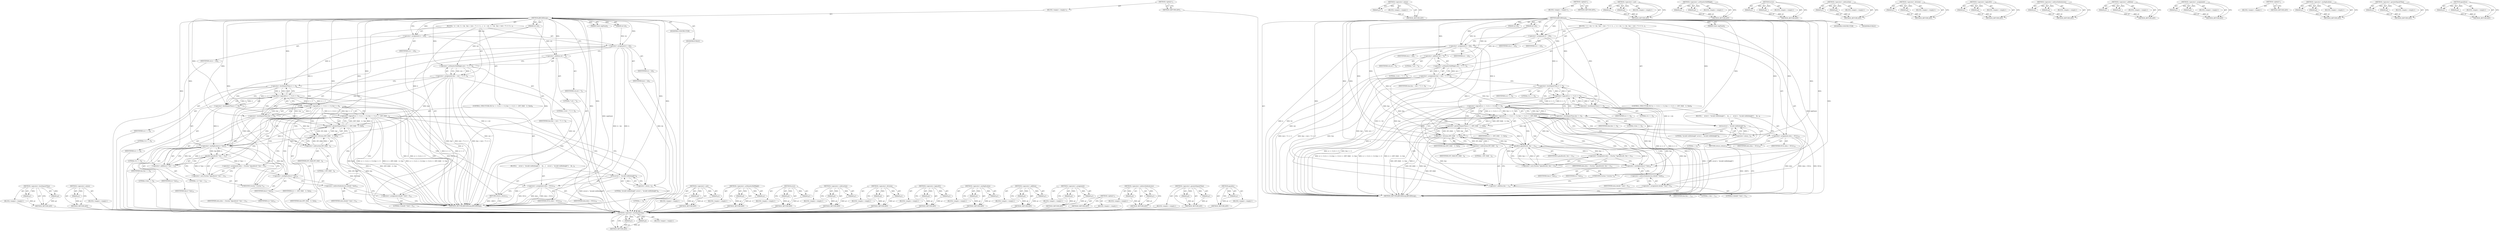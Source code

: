digraph "gmallocn" {
vulnerable_117 [label=<(METHOD,&lt;operator&gt;.lessEqualsThan)>];
vulnerable_118 [label=<(PARAM,p1)>];
vulnerable_119 [label=<(PARAM,p2)>];
vulnerable_120 [label=<(BLOCK,&lt;empty&gt;,&lt;empty&gt;)>];
vulnerable_121 [label=<(METHOD_RETURN,ANY)>];
vulnerable_142 [label=<(METHOD,&lt;operator&gt;.minus)>];
vulnerable_143 [label=<(PARAM,p1)>];
vulnerable_144 [label=<(BLOCK,&lt;empty&gt;,&lt;empty&gt;)>];
vulnerable_145 [label=<(METHOD_RETURN,ANY)>];
vulnerable_6 [label=<(METHOD,&lt;global&gt;)<SUB>1</SUB>>];
vulnerable_7 [label=<(BLOCK,&lt;empty&gt;,&lt;empty&gt;)<SUB>1</SUB>>];
vulnerable_8 [label=<(METHOD,JBIG2Bitmap)<SUB>1</SUB>>];
vulnerable_9 [label=<(PARAM,Guint segNumA)<SUB>1</SUB>>];
vulnerable_10 [label=<(PARAM,int wA)<SUB>1</SUB>>];
vulnerable_11 [label=<(PARAM,int hA)<SUB>1</SUB>>];
vulnerable_12 [label=<(BLOCK,{
  w = wA;
  h = hA;
  line = (wA + 7) &gt;&gt; 3;

...,{
  w = wA;
  h = hA;
  line = (wA + 7) &gt;&gt; 3;

...)<SUB>3</SUB>>];
vulnerable_13 [label=<(&lt;operator&gt;.assignment,w = wA)<SUB>4</SUB>>];
vulnerable_14 [label=<(IDENTIFIER,w,w = wA)<SUB>4</SUB>>];
vulnerable_15 [label=<(IDENTIFIER,wA,w = wA)<SUB>4</SUB>>];
vulnerable_16 [label=<(&lt;operator&gt;.assignment,h = hA)<SUB>5</SUB>>];
vulnerable_17 [label=<(IDENTIFIER,h,h = hA)<SUB>5</SUB>>];
vulnerable_18 [label=<(IDENTIFIER,hA,h = hA)<SUB>5</SUB>>];
vulnerable_19 [label=<(&lt;operator&gt;.assignment,line = (wA + 7) &gt;&gt; 3)<SUB>6</SUB>>];
vulnerable_20 [label=<(IDENTIFIER,line,line = (wA + 7) &gt;&gt; 3)<SUB>6</SUB>>];
vulnerable_21 [label=<(&lt;operator&gt;.arithmeticShiftRight,(wA + 7) &gt;&gt; 3)<SUB>6</SUB>>];
vulnerable_22 [label=<(&lt;operator&gt;.addition,wA + 7)<SUB>6</SUB>>];
vulnerable_23 [label=<(IDENTIFIER,wA,wA + 7)<SUB>6</SUB>>];
vulnerable_24 [label=<(LITERAL,7,wA + 7)<SUB>6</SUB>>];
vulnerable_25 [label=<(LITERAL,3,(wA + 7) &gt;&gt; 3)<SUB>6</SUB>>];
vulnerable_26 [label=<(CONTROL_STRUCTURE,IF,if (w &lt;= 0 || h &lt;= 0 || line &lt;= 0 || h &gt;= (INT_MAX - 1) / line))<SUB>8</SUB>>];
vulnerable_27 [label=<(&lt;operator&gt;.logicalOr,w &lt;= 0 || h &lt;= 0 || line &lt;= 0 || h &gt;= (INT_MAX ...)<SUB>8</SUB>>];
vulnerable_28 [label=<(&lt;operator&gt;.logicalOr,w &lt;= 0 || h &lt;= 0 || line &lt;= 0)<SUB>8</SUB>>];
vulnerable_29 [label=<(&lt;operator&gt;.logicalOr,w &lt;= 0 || h &lt;= 0)<SUB>8</SUB>>];
vulnerable_30 [label=<(&lt;operator&gt;.lessEqualsThan,w &lt;= 0)<SUB>8</SUB>>];
vulnerable_31 [label=<(IDENTIFIER,w,w &lt;= 0)<SUB>8</SUB>>];
vulnerable_32 [label=<(LITERAL,0,w &lt;= 0)<SUB>8</SUB>>];
vulnerable_33 [label=<(&lt;operator&gt;.lessEqualsThan,h &lt;= 0)<SUB>8</SUB>>];
vulnerable_34 [label=<(IDENTIFIER,h,h &lt;= 0)<SUB>8</SUB>>];
vulnerable_35 [label=<(LITERAL,0,h &lt;= 0)<SUB>8</SUB>>];
vulnerable_36 [label=<(&lt;operator&gt;.lessEqualsThan,line &lt;= 0)<SUB>8</SUB>>];
vulnerable_37 [label=<(IDENTIFIER,line,line &lt;= 0)<SUB>8</SUB>>];
vulnerable_38 [label=<(LITERAL,0,line &lt;= 0)<SUB>8</SUB>>];
vulnerable_39 [label=<(&lt;operator&gt;.greaterEqualsThan,h &gt;= (INT_MAX - 1) / line)<SUB>8</SUB>>];
vulnerable_40 [label=<(IDENTIFIER,h,h &gt;= (INT_MAX - 1) / line)<SUB>8</SUB>>];
vulnerable_41 [label=<(&lt;operator&gt;.division,(INT_MAX - 1) / line)<SUB>8</SUB>>];
vulnerable_42 [label=<(&lt;operator&gt;.subtraction,INT_MAX - 1)<SUB>8</SUB>>];
vulnerable_43 [label=<(IDENTIFIER,INT_MAX,INT_MAX - 1)<SUB>8</SUB>>];
vulnerable_44 [label=<(LITERAL,1,INT_MAX - 1)<SUB>8</SUB>>];
vulnerable_45 [label=<(IDENTIFIER,line,(INT_MAX - 1) / line)<SUB>8</SUB>>];
vulnerable_46 [label=<(BLOCK,{
    error(-1, &quot;invalid width/height&quot;);
    da...,{
    error(-1, &quot;invalid width/height&quot;);
    da...)<SUB>8</SUB>>];
vulnerable_47 [label=<(error,error(-1, &quot;invalid width/height&quot;))<SUB>9</SUB>>];
vulnerable_48 [label=<(&lt;operator&gt;.minus,-1)<SUB>9</SUB>>];
vulnerable_49 [label=<(LITERAL,1,-1)<SUB>9</SUB>>];
vulnerable_50 [label=<(LITERAL,&quot;invalid width/height&quot;,error(-1, &quot;invalid width/height&quot;))<SUB>9</SUB>>];
vulnerable_51 [label=<(&lt;operator&gt;.assignment,data = NULL)<SUB>10</SUB>>];
vulnerable_52 [label=<(IDENTIFIER,data,data = NULL)<SUB>10</SUB>>];
vulnerable_53 [label=<(IDENTIFIER,NULL,data = NULL)<SUB>10</SUB>>];
vulnerable_54 [label=<(RETURN,return;,return;)<SUB>11</SUB>>];
vulnerable_55 [label=<(&lt;operator&gt;.assignment,data = (Guchar *)gmalloc(h * line + 1))<SUB>13</SUB>>];
vulnerable_56 [label=<(IDENTIFIER,data,data = (Guchar *)gmalloc(h * line + 1))<SUB>13</SUB>>];
vulnerable_57 [label=<(&lt;operator&gt;.cast,(Guchar *)gmalloc(h * line + 1))<SUB>13</SUB>>];
vulnerable_58 [label=<(UNKNOWN,Guchar *,Guchar *)<SUB>13</SUB>>];
vulnerable_59 [label=<(gmalloc,gmalloc(h * line + 1))<SUB>13</SUB>>];
vulnerable_60 [label=<(&lt;operator&gt;.addition,h * line + 1)<SUB>13</SUB>>];
vulnerable_61 [label=<(&lt;operator&gt;.multiplication,h * line)<SUB>13</SUB>>];
vulnerable_62 [label=<(IDENTIFIER,h,h * line)<SUB>13</SUB>>];
vulnerable_63 [label=<(IDENTIFIER,line,h * line)<SUB>13</SUB>>];
vulnerable_64 [label=<(LITERAL,1,h * line + 1)<SUB>13</SUB>>];
vulnerable_65 [label=<(&lt;operator&gt;.assignment,data[h * line] = 0)<SUB>14</SUB>>];
vulnerable_66 [label=<(&lt;operator&gt;.indirectIndexAccess,data[h * line])<SUB>14</SUB>>];
vulnerable_67 [label=<(IDENTIFIER,data,data[h * line] = 0)<SUB>14</SUB>>];
vulnerable_68 [label=<(&lt;operator&gt;.multiplication,h * line)<SUB>14</SUB>>];
vulnerable_69 [label=<(IDENTIFIER,h,h * line)<SUB>14</SUB>>];
vulnerable_70 [label=<(IDENTIFIER,line,h * line)<SUB>14</SUB>>];
vulnerable_71 [label=<(LITERAL,0,data[h * line] = 0)<SUB>14</SUB>>];
vulnerable_72 [label=<(MODIFIER,CONSTRUCTOR)>];
vulnerable_73 [label=<(MODIFIER,PUBLIC)>];
vulnerable_74 [label=<(METHOD_RETURN,JBIG2Bitmap.JBIG2Bitmap)<SUB>1</SUB>>];
vulnerable_76 [label=<(METHOD_RETURN,ANY)<SUB>1</SUB>>];
vulnerable_146 [label=<(METHOD,&lt;operator&gt;.cast)>];
vulnerable_147 [label=<(PARAM,p1)>];
vulnerable_148 [label=<(PARAM,p2)>];
vulnerable_149 [label=<(BLOCK,&lt;empty&gt;,&lt;empty&gt;)>];
vulnerable_150 [label=<(METHOD_RETURN,ANY)>];
vulnerable_102 [label=<(METHOD,&lt;operator&gt;.arithmeticShiftRight)>];
vulnerable_103 [label=<(PARAM,p1)>];
vulnerable_104 [label=<(PARAM,p2)>];
vulnerable_105 [label=<(BLOCK,&lt;empty&gt;,&lt;empty&gt;)>];
vulnerable_106 [label=<(METHOD_RETURN,ANY)>];
vulnerable_137 [label=<(METHOD,error)>];
vulnerable_138 [label=<(PARAM,p1)>];
vulnerable_139 [label=<(PARAM,p2)>];
vulnerable_140 [label=<(BLOCK,&lt;empty&gt;,&lt;empty&gt;)>];
vulnerable_141 [label=<(METHOD_RETURN,ANY)>];
vulnerable_132 [label=<(METHOD,&lt;operator&gt;.subtraction)>];
vulnerable_133 [label=<(PARAM,p1)>];
vulnerable_134 [label=<(PARAM,p2)>];
vulnerable_135 [label=<(BLOCK,&lt;empty&gt;,&lt;empty&gt;)>];
vulnerable_136 [label=<(METHOD_RETURN,ANY)>];
vulnerable_127 [label=<(METHOD,&lt;operator&gt;.division)>];
vulnerable_128 [label=<(PARAM,p1)>];
vulnerable_129 [label=<(PARAM,p2)>];
vulnerable_130 [label=<(BLOCK,&lt;empty&gt;,&lt;empty&gt;)>];
vulnerable_131 [label=<(METHOD_RETURN,ANY)>];
vulnerable_112 [label=<(METHOD,&lt;operator&gt;.logicalOr)>];
vulnerable_113 [label=<(PARAM,p1)>];
vulnerable_114 [label=<(PARAM,p2)>];
vulnerable_115 [label=<(BLOCK,&lt;empty&gt;,&lt;empty&gt;)>];
vulnerable_116 [label=<(METHOD_RETURN,ANY)>];
vulnerable_155 [label=<(METHOD,&lt;operator&gt;.multiplication)>];
vulnerable_156 [label=<(PARAM,p1)>];
vulnerable_157 [label=<(PARAM,p2)>];
vulnerable_158 [label=<(BLOCK,&lt;empty&gt;,&lt;empty&gt;)>];
vulnerable_159 [label=<(METHOD_RETURN,ANY)>];
vulnerable_107 [label=<(METHOD,&lt;operator&gt;.addition)>];
vulnerable_108 [label=<(PARAM,p1)>];
vulnerable_109 [label=<(PARAM,p2)>];
vulnerable_110 [label=<(BLOCK,&lt;empty&gt;,&lt;empty&gt;)>];
vulnerable_111 [label=<(METHOD_RETURN,ANY)>];
vulnerable_97 [label=<(METHOD,&lt;operator&gt;.assignment)>];
vulnerable_98 [label=<(PARAM,p1)>];
vulnerable_99 [label=<(PARAM,p2)>];
vulnerable_100 [label=<(BLOCK,&lt;empty&gt;,&lt;empty&gt;)>];
vulnerable_101 [label=<(METHOD_RETURN,ANY)>];
vulnerable_91 [label=<(METHOD,&lt;global&gt;)<SUB>1</SUB>>];
vulnerable_92 [label=<(BLOCK,&lt;empty&gt;,&lt;empty&gt;)>];
vulnerable_93 [label=<(METHOD_RETURN,ANY)>];
vulnerable_160 [label=<(METHOD,&lt;operator&gt;.indirectIndexAccess)>];
vulnerable_161 [label=<(PARAM,p1)>];
vulnerable_162 [label=<(PARAM,p2)>];
vulnerable_163 [label=<(BLOCK,&lt;empty&gt;,&lt;empty&gt;)>];
vulnerable_164 [label=<(METHOD_RETURN,ANY)>];
vulnerable_122 [label=<(METHOD,&lt;operator&gt;.greaterEqualsThan)>];
vulnerable_123 [label=<(PARAM,p1)>];
vulnerable_124 [label=<(PARAM,p2)>];
vulnerable_125 [label=<(BLOCK,&lt;empty&gt;,&lt;empty&gt;)>];
vulnerable_126 [label=<(METHOD_RETURN,ANY)>];
vulnerable_151 [label=<(METHOD,gmalloc)>];
vulnerable_152 [label=<(PARAM,p1)>];
vulnerable_153 [label=<(BLOCK,&lt;empty&gt;,&lt;empty&gt;)>];
vulnerable_154 [label=<(METHOD_RETURN,ANY)>];
fixed_116 [label=<(METHOD,&lt;operator&gt;.lessEqualsThan)>];
fixed_117 [label=<(PARAM,p1)>];
fixed_118 [label=<(PARAM,p2)>];
fixed_119 [label=<(BLOCK,&lt;empty&gt;,&lt;empty&gt;)>];
fixed_120 [label=<(METHOD_RETURN,ANY)>];
fixed_141 [label=<(METHOD,&lt;operator&gt;.minus)>];
fixed_142 [label=<(PARAM,p1)>];
fixed_143 [label=<(BLOCK,&lt;empty&gt;,&lt;empty&gt;)>];
fixed_144 [label=<(METHOD_RETURN,ANY)>];
fixed_6 [label=<(METHOD,&lt;global&gt;)<SUB>1</SUB>>];
fixed_7 [label=<(BLOCK,&lt;empty&gt;,&lt;empty&gt;)<SUB>1</SUB>>];
fixed_8 [label=<(METHOD,JBIG2Bitmap)<SUB>1</SUB>>];
fixed_9 [label=<(PARAM,Guint segNumA)<SUB>1</SUB>>];
fixed_10 [label=<(PARAM,int wA)<SUB>1</SUB>>];
fixed_11 [label=<(PARAM,int hA)<SUB>1</SUB>>];
fixed_12 [label=<(BLOCK,{
  w = wA;
  h = hA;
  line = (wA + 7) &gt;&gt; 3;

...,{
  w = wA;
  h = hA;
  line = (wA + 7) &gt;&gt; 3;

...)<SUB>3</SUB>>];
fixed_13 [label=<(&lt;operator&gt;.assignment,w = wA)<SUB>4</SUB>>];
fixed_14 [label=<(IDENTIFIER,w,w = wA)<SUB>4</SUB>>];
fixed_15 [label=<(IDENTIFIER,wA,w = wA)<SUB>4</SUB>>];
fixed_16 [label=<(&lt;operator&gt;.assignment,h = hA)<SUB>5</SUB>>];
fixed_17 [label=<(IDENTIFIER,h,h = hA)<SUB>5</SUB>>];
fixed_18 [label=<(IDENTIFIER,hA,h = hA)<SUB>5</SUB>>];
fixed_19 [label=<(&lt;operator&gt;.assignment,line = (wA + 7) &gt;&gt; 3)<SUB>6</SUB>>];
fixed_20 [label=<(IDENTIFIER,line,line = (wA + 7) &gt;&gt; 3)<SUB>6</SUB>>];
fixed_21 [label=<(&lt;operator&gt;.arithmeticShiftRight,(wA + 7) &gt;&gt; 3)<SUB>6</SUB>>];
fixed_22 [label=<(&lt;operator&gt;.addition,wA + 7)<SUB>6</SUB>>];
fixed_23 [label=<(IDENTIFIER,wA,wA + 7)<SUB>6</SUB>>];
fixed_24 [label=<(LITERAL,7,wA + 7)<SUB>6</SUB>>];
fixed_25 [label=<(LITERAL,3,(wA + 7) &gt;&gt; 3)<SUB>6</SUB>>];
fixed_26 [label=<(CONTROL_STRUCTURE,IF,if (w &lt;= 0 || h &lt;= 0 || line &lt;= 0 || h &gt;= (INT_MAX - 1) / line))<SUB>8</SUB>>];
fixed_27 [label=<(&lt;operator&gt;.logicalOr,w &lt;= 0 || h &lt;= 0 || line &lt;= 0 || h &gt;= (INT_MAX ...)<SUB>8</SUB>>];
fixed_28 [label=<(&lt;operator&gt;.logicalOr,w &lt;= 0 || h &lt;= 0 || line &lt;= 0)<SUB>8</SUB>>];
fixed_29 [label=<(&lt;operator&gt;.logicalOr,w &lt;= 0 || h &lt;= 0)<SUB>8</SUB>>];
fixed_30 [label=<(&lt;operator&gt;.lessEqualsThan,w &lt;= 0)<SUB>8</SUB>>];
fixed_31 [label=<(IDENTIFIER,w,w &lt;= 0)<SUB>8</SUB>>];
fixed_32 [label=<(LITERAL,0,w &lt;= 0)<SUB>8</SUB>>];
fixed_33 [label=<(&lt;operator&gt;.lessEqualsThan,h &lt;= 0)<SUB>8</SUB>>];
fixed_34 [label=<(IDENTIFIER,h,h &lt;= 0)<SUB>8</SUB>>];
fixed_35 [label=<(LITERAL,0,h &lt;= 0)<SUB>8</SUB>>];
fixed_36 [label=<(&lt;operator&gt;.lessEqualsThan,line &lt;= 0)<SUB>8</SUB>>];
fixed_37 [label=<(IDENTIFIER,line,line &lt;= 0)<SUB>8</SUB>>];
fixed_38 [label=<(LITERAL,0,line &lt;= 0)<SUB>8</SUB>>];
fixed_39 [label=<(&lt;operator&gt;.greaterEqualsThan,h &gt;= (INT_MAX - 1) / line)<SUB>8</SUB>>];
fixed_40 [label=<(IDENTIFIER,h,h &gt;= (INT_MAX - 1) / line)<SUB>8</SUB>>];
fixed_41 [label=<(&lt;operator&gt;.division,(INT_MAX - 1) / line)<SUB>8</SUB>>];
fixed_42 [label=<(&lt;operator&gt;.subtraction,INT_MAX - 1)<SUB>8</SUB>>];
fixed_43 [label=<(IDENTIFIER,INT_MAX,INT_MAX - 1)<SUB>8</SUB>>];
fixed_44 [label=<(LITERAL,1,INT_MAX - 1)<SUB>8</SUB>>];
fixed_45 [label=<(IDENTIFIER,line,(INT_MAX - 1) / line)<SUB>8</SUB>>];
fixed_46 [label=<(BLOCK,{
    error(-1, &quot;invalid width/height&quot;);
    da...,{
    error(-1, &quot;invalid width/height&quot;);
    da...)<SUB>8</SUB>>];
fixed_47 [label=<(error,error(-1, &quot;invalid width/height&quot;))<SUB>9</SUB>>];
fixed_48 [label=<(&lt;operator&gt;.minus,-1)<SUB>9</SUB>>];
fixed_49 [label=<(LITERAL,1,-1)<SUB>9</SUB>>];
fixed_50 [label=<(LITERAL,&quot;invalid width/height&quot;,error(-1, &quot;invalid width/height&quot;))<SUB>9</SUB>>];
fixed_51 [label=<(&lt;operator&gt;.assignment,data = NULL)<SUB>10</SUB>>];
fixed_52 [label=<(IDENTIFIER,data,data = NULL)<SUB>10</SUB>>];
fixed_53 [label=<(IDENTIFIER,NULL,data = NULL)<SUB>10</SUB>>];
fixed_54 [label=<(RETURN,return;,return;)<SUB>11</SUB>>];
fixed_55 [label=<(&lt;operator&gt;.assignment,data = (Guchar *)gmallocn(h, line + 1))<SUB>13</SUB>>];
fixed_56 [label=<(IDENTIFIER,data,data = (Guchar *)gmallocn(h, line + 1))<SUB>13</SUB>>];
fixed_57 [label=<(&lt;operator&gt;.cast,(Guchar *)gmallocn(h, line + 1))<SUB>13</SUB>>];
fixed_58 [label=<(UNKNOWN,Guchar *,Guchar *)<SUB>13</SUB>>];
fixed_59 [label=<(gmallocn,gmallocn(h, line + 1))<SUB>13</SUB>>];
fixed_60 [label=<(IDENTIFIER,h,gmallocn(h, line + 1))<SUB>13</SUB>>];
fixed_61 [label=<(&lt;operator&gt;.addition,line + 1)<SUB>13</SUB>>];
fixed_62 [label=<(IDENTIFIER,line,line + 1)<SUB>13</SUB>>];
fixed_63 [label=<(LITERAL,1,line + 1)<SUB>13</SUB>>];
fixed_64 [label=<(&lt;operator&gt;.assignment,data[h * line] = 0)<SUB>14</SUB>>];
fixed_65 [label=<(&lt;operator&gt;.indirectIndexAccess,data[h * line])<SUB>14</SUB>>];
fixed_66 [label=<(IDENTIFIER,data,data[h * line] = 0)<SUB>14</SUB>>];
fixed_67 [label=<(&lt;operator&gt;.multiplication,h * line)<SUB>14</SUB>>];
fixed_68 [label=<(IDENTIFIER,h,h * line)<SUB>14</SUB>>];
fixed_69 [label=<(IDENTIFIER,line,h * line)<SUB>14</SUB>>];
fixed_70 [label=<(LITERAL,0,data[h * line] = 0)<SUB>14</SUB>>];
fixed_71 [label=<(MODIFIER,CONSTRUCTOR)>];
fixed_72 [label=<(MODIFIER,PUBLIC)>];
fixed_73 [label=<(METHOD_RETURN,JBIG2Bitmap.JBIG2Bitmap)<SUB>1</SUB>>];
fixed_75 [label=<(METHOD_RETURN,ANY)<SUB>1</SUB>>];
fixed_145 [label=<(METHOD,&lt;operator&gt;.cast)>];
fixed_146 [label=<(PARAM,p1)>];
fixed_147 [label=<(PARAM,p2)>];
fixed_148 [label=<(BLOCK,&lt;empty&gt;,&lt;empty&gt;)>];
fixed_149 [label=<(METHOD_RETURN,ANY)>];
fixed_101 [label=<(METHOD,&lt;operator&gt;.arithmeticShiftRight)>];
fixed_102 [label=<(PARAM,p1)>];
fixed_103 [label=<(PARAM,p2)>];
fixed_104 [label=<(BLOCK,&lt;empty&gt;,&lt;empty&gt;)>];
fixed_105 [label=<(METHOD_RETURN,ANY)>];
fixed_136 [label=<(METHOD,error)>];
fixed_137 [label=<(PARAM,p1)>];
fixed_138 [label=<(PARAM,p2)>];
fixed_139 [label=<(BLOCK,&lt;empty&gt;,&lt;empty&gt;)>];
fixed_140 [label=<(METHOD_RETURN,ANY)>];
fixed_131 [label=<(METHOD,&lt;operator&gt;.subtraction)>];
fixed_132 [label=<(PARAM,p1)>];
fixed_133 [label=<(PARAM,p2)>];
fixed_134 [label=<(BLOCK,&lt;empty&gt;,&lt;empty&gt;)>];
fixed_135 [label=<(METHOD_RETURN,ANY)>];
fixed_126 [label=<(METHOD,&lt;operator&gt;.division)>];
fixed_127 [label=<(PARAM,p1)>];
fixed_128 [label=<(PARAM,p2)>];
fixed_129 [label=<(BLOCK,&lt;empty&gt;,&lt;empty&gt;)>];
fixed_130 [label=<(METHOD_RETURN,ANY)>];
fixed_111 [label=<(METHOD,&lt;operator&gt;.logicalOr)>];
fixed_112 [label=<(PARAM,p1)>];
fixed_113 [label=<(PARAM,p2)>];
fixed_114 [label=<(BLOCK,&lt;empty&gt;,&lt;empty&gt;)>];
fixed_115 [label=<(METHOD_RETURN,ANY)>];
fixed_155 [label=<(METHOD,&lt;operator&gt;.indirectIndexAccess)>];
fixed_156 [label=<(PARAM,p1)>];
fixed_157 [label=<(PARAM,p2)>];
fixed_158 [label=<(BLOCK,&lt;empty&gt;,&lt;empty&gt;)>];
fixed_159 [label=<(METHOD_RETURN,ANY)>];
fixed_106 [label=<(METHOD,&lt;operator&gt;.addition)>];
fixed_107 [label=<(PARAM,p1)>];
fixed_108 [label=<(PARAM,p2)>];
fixed_109 [label=<(BLOCK,&lt;empty&gt;,&lt;empty&gt;)>];
fixed_110 [label=<(METHOD_RETURN,ANY)>];
fixed_96 [label=<(METHOD,&lt;operator&gt;.assignment)>];
fixed_97 [label=<(PARAM,p1)>];
fixed_98 [label=<(PARAM,p2)>];
fixed_99 [label=<(BLOCK,&lt;empty&gt;,&lt;empty&gt;)>];
fixed_100 [label=<(METHOD_RETURN,ANY)>];
fixed_90 [label=<(METHOD,&lt;global&gt;)<SUB>1</SUB>>];
fixed_91 [label=<(BLOCK,&lt;empty&gt;,&lt;empty&gt;)>];
fixed_92 [label=<(METHOD_RETURN,ANY)>];
fixed_160 [label=<(METHOD,&lt;operator&gt;.multiplication)>];
fixed_161 [label=<(PARAM,p1)>];
fixed_162 [label=<(PARAM,p2)>];
fixed_163 [label=<(BLOCK,&lt;empty&gt;,&lt;empty&gt;)>];
fixed_164 [label=<(METHOD_RETURN,ANY)>];
fixed_121 [label=<(METHOD,&lt;operator&gt;.greaterEqualsThan)>];
fixed_122 [label=<(PARAM,p1)>];
fixed_123 [label=<(PARAM,p2)>];
fixed_124 [label=<(BLOCK,&lt;empty&gt;,&lt;empty&gt;)>];
fixed_125 [label=<(METHOD_RETURN,ANY)>];
fixed_150 [label=<(METHOD,gmallocn)>];
fixed_151 [label=<(PARAM,p1)>];
fixed_152 [label=<(PARAM,p2)>];
fixed_153 [label=<(BLOCK,&lt;empty&gt;,&lt;empty&gt;)>];
fixed_154 [label=<(METHOD_RETURN,ANY)>];
vulnerable_117 -> vulnerable_118  [key=0, label="AST: "];
vulnerable_117 -> vulnerable_118  [key=1, label="DDG: "];
vulnerable_117 -> vulnerable_120  [key=0, label="AST: "];
vulnerable_117 -> vulnerable_119  [key=0, label="AST: "];
vulnerable_117 -> vulnerable_119  [key=1, label="DDG: "];
vulnerable_117 -> vulnerable_121  [key=0, label="AST: "];
vulnerable_117 -> vulnerable_121  [key=1, label="CFG: "];
vulnerable_118 -> vulnerable_121  [key=0, label="DDG: p1"];
vulnerable_119 -> vulnerable_121  [key=0, label="DDG: p2"];
vulnerable_120 -> fixed_116  [key=0];
vulnerable_121 -> fixed_116  [key=0];
vulnerable_142 -> vulnerable_143  [key=0, label="AST: "];
vulnerable_142 -> vulnerable_143  [key=1, label="DDG: "];
vulnerable_142 -> vulnerable_144  [key=0, label="AST: "];
vulnerable_142 -> vulnerable_145  [key=0, label="AST: "];
vulnerable_142 -> vulnerable_145  [key=1, label="CFG: "];
vulnerable_143 -> vulnerable_145  [key=0, label="DDG: p1"];
vulnerable_144 -> fixed_116  [key=0];
vulnerable_145 -> fixed_116  [key=0];
vulnerable_6 -> vulnerable_7  [key=0, label="AST: "];
vulnerable_6 -> vulnerable_76  [key=0, label="AST: "];
vulnerable_6 -> vulnerable_76  [key=1, label="CFG: "];
vulnerable_7 -> vulnerable_8  [key=0, label="AST: "];
vulnerable_8 -> vulnerable_9  [key=0, label="AST: "];
vulnerable_8 -> vulnerable_9  [key=1, label="DDG: "];
vulnerable_8 -> vulnerable_10  [key=0, label="AST: "];
vulnerable_8 -> vulnerable_10  [key=1, label="DDG: "];
vulnerable_8 -> vulnerable_11  [key=0, label="AST: "];
vulnerable_8 -> vulnerable_11  [key=1, label="DDG: "];
vulnerable_8 -> vulnerable_12  [key=0, label="AST: "];
vulnerable_8 -> vulnerable_72  [key=0, label="AST: "];
vulnerable_8 -> vulnerable_73  [key=0, label="AST: "];
vulnerable_8 -> vulnerable_74  [key=0, label="AST: "];
vulnerable_8 -> vulnerable_13  [key=0, label="CFG: "];
vulnerable_8 -> vulnerable_13  [key=1, label="DDG: "];
vulnerable_8 -> vulnerable_16  [key=0, label="DDG: "];
vulnerable_8 -> vulnerable_65  [key=0, label="DDG: "];
vulnerable_8 -> vulnerable_21  [key=0, label="DDG: "];
vulnerable_8 -> vulnerable_51  [key=0, label="DDG: "];
vulnerable_8 -> vulnerable_54  [key=0, label="DDG: "];
vulnerable_8 -> vulnerable_22  [key=0, label="DDG: "];
vulnerable_8 -> vulnerable_39  [key=0, label="DDG: "];
vulnerable_8 -> vulnerable_47  [key=0, label="DDG: "];
vulnerable_8 -> vulnerable_59  [key=0, label="DDG: "];
vulnerable_8 -> vulnerable_68  [key=0, label="DDG: "];
vulnerable_8 -> vulnerable_36  [key=0, label="DDG: "];
vulnerable_8 -> vulnerable_41  [key=0, label="DDG: "];
vulnerable_8 -> vulnerable_48  [key=0, label="DDG: "];
vulnerable_8 -> vulnerable_60  [key=0, label="DDG: "];
vulnerable_8 -> vulnerable_30  [key=0, label="DDG: "];
vulnerable_8 -> vulnerable_33  [key=0, label="DDG: "];
vulnerable_8 -> vulnerable_42  [key=0, label="DDG: "];
vulnerable_8 -> vulnerable_61  [key=0, label="DDG: "];
vulnerable_9 -> vulnerable_74  [key=0, label="DDG: segNumA"];
vulnerable_10 -> vulnerable_13  [key=0, label="DDG: wA"];
vulnerable_10 -> vulnerable_21  [key=0, label="DDG: wA"];
vulnerable_10 -> vulnerable_22  [key=0, label="DDG: wA"];
vulnerable_11 -> vulnerable_16  [key=0, label="DDG: hA"];
vulnerable_12 -> vulnerable_13  [key=0, label="AST: "];
vulnerable_12 -> vulnerable_16  [key=0, label="AST: "];
vulnerable_12 -> vulnerable_19  [key=0, label="AST: "];
vulnerable_12 -> vulnerable_26  [key=0, label="AST: "];
vulnerable_12 -> vulnerable_55  [key=0, label="AST: "];
vulnerable_12 -> vulnerable_65  [key=0, label="AST: "];
vulnerable_13 -> vulnerable_14  [key=0, label="AST: "];
vulnerable_13 -> vulnerable_15  [key=0, label="AST: "];
vulnerable_13 -> vulnerable_16  [key=0, label="CFG: "];
vulnerable_13 -> vulnerable_74  [key=0, label="DDG: w = wA"];
vulnerable_13 -> vulnerable_30  [key=0, label="DDG: w"];
vulnerable_14 -> fixed_116  [key=0];
vulnerable_15 -> fixed_116  [key=0];
vulnerable_16 -> vulnerable_17  [key=0, label="AST: "];
vulnerable_16 -> vulnerable_18  [key=0, label="AST: "];
vulnerable_16 -> vulnerable_22  [key=0, label="CFG: "];
vulnerable_16 -> vulnerable_74  [key=0, label="DDG: h"];
vulnerable_16 -> vulnerable_74  [key=1, label="DDG: hA"];
vulnerable_16 -> vulnerable_74  [key=2, label="DDG: h = hA"];
vulnerable_16 -> vulnerable_39  [key=0, label="DDG: h"];
vulnerable_16 -> vulnerable_33  [key=0, label="DDG: h"];
vulnerable_16 -> vulnerable_61  [key=0, label="DDG: h"];
vulnerable_17 -> fixed_116  [key=0];
vulnerable_18 -> fixed_116  [key=0];
vulnerable_19 -> vulnerable_20  [key=0, label="AST: "];
vulnerable_19 -> vulnerable_21  [key=0, label="AST: "];
vulnerable_19 -> vulnerable_30  [key=0, label="CFG: "];
vulnerable_19 -> vulnerable_74  [key=0, label="DDG: line"];
vulnerable_19 -> vulnerable_74  [key=1, label="DDG: (wA + 7) &gt;&gt; 3"];
vulnerable_19 -> vulnerable_74  [key=2, label="DDG: line = (wA + 7) &gt;&gt; 3"];
vulnerable_19 -> vulnerable_36  [key=0, label="DDG: line"];
vulnerable_19 -> vulnerable_41  [key=0, label="DDG: line"];
vulnerable_19 -> vulnerable_61  [key=0, label="DDG: line"];
vulnerable_20 -> fixed_116  [key=0];
vulnerable_21 -> vulnerable_22  [key=0, label="AST: "];
vulnerable_21 -> vulnerable_25  [key=0, label="AST: "];
vulnerable_21 -> vulnerable_19  [key=0, label="CFG: "];
vulnerable_21 -> vulnerable_19  [key=1, label="DDG: wA + 7"];
vulnerable_21 -> vulnerable_19  [key=2, label="DDG: 3"];
vulnerable_21 -> vulnerable_74  [key=0, label="DDG: wA + 7"];
vulnerable_22 -> vulnerable_23  [key=0, label="AST: "];
vulnerable_22 -> vulnerable_24  [key=0, label="AST: "];
vulnerable_22 -> vulnerable_21  [key=0, label="CFG: "];
vulnerable_22 -> vulnerable_74  [key=0, label="DDG: wA"];
vulnerable_23 -> fixed_116  [key=0];
vulnerable_24 -> fixed_116  [key=0];
vulnerable_25 -> fixed_116  [key=0];
vulnerable_26 -> vulnerable_27  [key=0, label="AST: "];
vulnerable_26 -> vulnerable_46  [key=0, label="AST: "];
vulnerable_27 -> vulnerable_28  [key=0, label="AST: "];
vulnerable_27 -> vulnerable_39  [key=0, label="AST: "];
vulnerable_27 -> vulnerable_48  [key=0, label="CFG: "];
vulnerable_27 -> vulnerable_48  [key=1, label="CDG: "];
vulnerable_27 -> vulnerable_58  [key=0, label="CFG: "];
vulnerable_27 -> vulnerable_58  [key=1, label="CDG: "];
vulnerable_27 -> vulnerable_74  [key=0, label="DDG: w &lt;= 0 || h &lt;= 0 || line &lt;= 0"];
vulnerable_27 -> vulnerable_74  [key=1, label="DDG: h &gt;= (INT_MAX - 1) / line"];
vulnerable_27 -> vulnerable_74  [key=2, label="DDG: w &lt;= 0 || h &lt;= 0 || line &lt;= 0 || h &gt;= (INT_MAX - 1) / line"];
vulnerable_27 -> vulnerable_47  [key=0, label="CDG: "];
vulnerable_27 -> vulnerable_68  [key=0, label="CDG: "];
vulnerable_27 -> vulnerable_60  [key=0, label="CDG: "];
vulnerable_27 -> vulnerable_61  [key=0, label="CDG: "];
vulnerable_27 -> vulnerable_51  [key=0, label="CDG: "];
vulnerable_27 -> vulnerable_57  [key=0, label="CDG: "];
vulnerable_27 -> vulnerable_66  [key=0, label="CDG: "];
vulnerable_27 -> vulnerable_65  [key=0, label="CDG: "];
vulnerable_27 -> vulnerable_59  [key=0, label="CDG: "];
vulnerable_27 -> vulnerable_55  [key=0, label="CDG: "];
vulnerable_27 -> vulnerable_54  [key=0, label="CDG: "];
vulnerable_28 -> vulnerable_29  [key=0, label="AST: "];
vulnerable_28 -> vulnerable_36  [key=0, label="AST: "];
vulnerable_28 -> vulnerable_27  [key=0, label="CFG: "];
vulnerable_28 -> vulnerable_27  [key=1, label="DDG: w &lt;= 0 || h &lt;= 0"];
vulnerable_28 -> vulnerable_27  [key=2, label="DDG: line &lt;= 0"];
vulnerable_28 -> vulnerable_42  [key=0, label="CFG: "];
vulnerable_28 -> vulnerable_42  [key=1, label="CDG: "];
vulnerable_28 -> vulnerable_74  [key=0, label="DDG: w &lt;= 0 || h &lt;= 0"];
vulnerable_28 -> vulnerable_74  [key=1, label="DDG: line &lt;= 0"];
vulnerable_28 -> vulnerable_41  [key=0, label="CDG: "];
vulnerable_28 -> vulnerable_39  [key=0, label="CDG: "];
vulnerable_29 -> vulnerable_30  [key=0, label="AST: "];
vulnerable_29 -> vulnerable_33  [key=0, label="AST: "];
vulnerable_29 -> vulnerable_28  [key=0, label="CFG: "];
vulnerable_29 -> vulnerable_28  [key=1, label="DDG: w &lt;= 0"];
vulnerable_29 -> vulnerable_28  [key=2, label="DDG: h &lt;= 0"];
vulnerable_29 -> vulnerable_36  [key=0, label="CFG: "];
vulnerable_29 -> vulnerable_36  [key=1, label="CDG: "];
vulnerable_29 -> vulnerable_74  [key=0, label="DDG: w &lt;= 0"];
vulnerable_29 -> vulnerable_74  [key=1, label="DDG: h &lt;= 0"];
vulnerable_30 -> vulnerable_31  [key=0, label="AST: "];
vulnerable_30 -> vulnerable_32  [key=0, label="AST: "];
vulnerable_30 -> vulnerable_29  [key=0, label="CFG: "];
vulnerable_30 -> vulnerable_29  [key=1, label="DDG: w"];
vulnerable_30 -> vulnerable_29  [key=2, label="DDG: 0"];
vulnerable_30 -> vulnerable_33  [key=0, label="CFG: "];
vulnerable_30 -> vulnerable_33  [key=1, label="CDG: "];
vulnerable_30 -> vulnerable_74  [key=0, label="DDG: w"];
vulnerable_31 -> fixed_116  [key=0];
vulnerable_32 -> fixed_116  [key=0];
vulnerable_33 -> vulnerable_34  [key=0, label="AST: "];
vulnerable_33 -> vulnerable_35  [key=0, label="AST: "];
vulnerable_33 -> vulnerable_29  [key=0, label="CFG: "];
vulnerable_33 -> vulnerable_29  [key=1, label="DDG: h"];
vulnerable_33 -> vulnerable_29  [key=2, label="DDG: 0"];
vulnerable_33 -> vulnerable_74  [key=0, label="DDG: h"];
vulnerable_33 -> vulnerable_39  [key=0, label="DDG: h"];
vulnerable_33 -> vulnerable_61  [key=0, label="DDG: h"];
vulnerable_34 -> fixed_116  [key=0];
vulnerable_35 -> fixed_116  [key=0];
vulnerable_36 -> vulnerable_37  [key=0, label="AST: "];
vulnerable_36 -> vulnerable_38  [key=0, label="AST: "];
vulnerable_36 -> vulnerable_28  [key=0, label="CFG: "];
vulnerable_36 -> vulnerable_28  [key=1, label="DDG: line"];
vulnerable_36 -> vulnerable_28  [key=2, label="DDG: 0"];
vulnerable_36 -> vulnerable_74  [key=0, label="DDG: line"];
vulnerable_36 -> vulnerable_41  [key=0, label="DDG: line"];
vulnerable_36 -> vulnerable_61  [key=0, label="DDG: line"];
vulnerable_37 -> fixed_116  [key=0];
vulnerable_38 -> fixed_116  [key=0];
vulnerable_39 -> vulnerable_40  [key=0, label="AST: "];
vulnerable_39 -> vulnerable_41  [key=0, label="AST: "];
vulnerable_39 -> vulnerable_27  [key=0, label="CFG: "];
vulnerable_39 -> vulnerable_27  [key=1, label="DDG: h"];
vulnerable_39 -> vulnerable_27  [key=2, label="DDG: (INT_MAX - 1) / line"];
vulnerable_39 -> vulnerable_74  [key=0, label="DDG: h"];
vulnerable_39 -> vulnerable_74  [key=1, label="DDG: (INT_MAX - 1) / line"];
vulnerable_39 -> vulnerable_61  [key=0, label="DDG: h"];
vulnerable_40 -> fixed_116  [key=0];
vulnerable_41 -> vulnerable_42  [key=0, label="AST: "];
vulnerable_41 -> vulnerable_45  [key=0, label="AST: "];
vulnerable_41 -> vulnerable_39  [key=0, label="CFG: "];
vulnerable_41 -> vulnerable_39  [key=1, label="DDG: INT_MAX - 1"];
vulnerable_41 -> vulnerable_39  [key=2, label="DDG: line"];
vulnerable_41 -> vulnerable_74  [key=0, label="DDG: INT_MAX - 1"];
vulnerable_41 -> vulnerable_74  [key=1, label="DDG: line"];
vulnerable_41 -> vulnerable_61  [key=0, label="DDG: line"];
vulnerable_42 -> vulnerable_43  [key=0, label="AST: "];
vulnerable_42 -> vulnerable_44  [key=0, label="AST: "];
vulnerable_42 -> vulnerable_41  [key=0, label="CFG: "];
vulnerable_42 -> vulnerable_41  [key=1, label="DDG: INT_MAX"];
vulnerable_42 -> vulnerable_41  [key=2, label="DDG: 1"];
vulnerable_42 -> vulnerable_74  [key=0, label="DDG: INT_MAX"];
vulnerable_43 -> fixed_116  [key=0];
vulnerable_44 -> fixed_116  [key=0];
vulnerable_45 -> fixed_116  [key=0];
vulnerable_46 -> vulnerable_47  [key=0, label="AST: "];
vulnerable_46 -> vulnerable_51  [key=0, label="AST: "];
vulnerable_46 -> vulnerable_54  [key=0, label="AST: "];
vulnerable_47 -> vulnerable_48  [key=0, label="AST: "];
vulnerable_47 -> vulnerable_50  [key=0, label="AST: "];
vulnerable_47 -> vulnerable_51  [key=0, label="CFG: "];
vulnerable_47 -> vulnerable_74  [key=0, label="DDG: -1"];
vulnerable_47 -> vulnerable_74  [key=1, label="DDG: error(-1, &quot;invalid width/height&quot;)"];
vulnerable_48 -> vulnerable_49  [key=0, label="AST: "];
vulnerable_48 -> vulnerable_47  [key=0, label="CFG: "];
vulnerable_48 -> vulnerable_47  [key=1, label="DDG: 1"];
vulnerable_49 -> fixed_116  [key=0];
vulnerable_50 -> fixed_116  [key=0];
vulnerable_51 -> vulnerable_52  [key=0, label="AST: "];
vulnerable_51 -> vulnerable_53  [key=0, label="AST: "];
vulnerable_51 -> vulnerable_54  [key=0, label="CFG: "];
vulnerable_51 -> vulnerable_74  [key=0, label="DDG: data"];
vulnerable_51 -> vulnerable_74  [key=1, label="DDG: data = NULL"];
vulnerable_51 -> vulnerable_74  [key=2, label="DDG: NULL"];
vulnerable_52 -> fixed_116  [key=0];
vulnerable_53 -> fixed_116  [key=0];
vulnerable_54 -> vulnerable_74  [key=0, label="CFG: "];
vulnerable_54 -> vulnerable_74  [key=1, label="DDG: &lt;RET&gt;"];
vulnerable_55 -> vulnerable_56  [key=0, label="AST: "];
vulnerable_55 -> vulnerable_57  [key=0, label="AST: "];
vulnerable_55 -> vulnerable_68  [key=0, label="CFG: "];
vulnerable_56 -> fixed_116  [key=0];
vulnerable_57 -> vulnerable_58  [key=0, label="AST: "];
vulnerable_57 -> vulnerable_59  [key=0, label="AST: "];
vulnerable_57 -> vulnerable_55  [key=0, label="CFG: "];
vulnerable_58 -> vulnerable_61  [key=0, label="CFG: "];
vulnerable_59 -> vulnerable_60  [key=0, label="AST: "];
vulnerable_59 -> vulnerable_57  [key=0, label="CFG: "];
vulnerable_59 -> vulnerable_57  [key=1, label="DDG: h * line + 1"];
vulnerable_59 -> vulnerable_55  [key=0, label="DDG: h * line + 1"];
vulnerable_60 -> vulnerable_61  [key=0, label="AST: "];
vulnerable_60 -> vulnerable_64  [key=0, label="AST: "];
vulnerable_60 -> vulnerable_59  [key=0, label="CFG: "];
vulnerable_61 -> vulnerable_62  [key=0, label="AST: "];
vulnerable_61 -> vulnerable_63  [key=0, label="AST: "];
vulnerable_61 -> vulnerable_60  [key=0, label="CFG: "];
vulnerable_61 -> vulnerable_60  [key=1, label="DDG: h"];
vulnerable_61 -> vulnerable_60  [key=2, label="DDG: line"];
vulnerable_61 -> vulnerable_59  [key=0, label="DDG: h"];
vulnerable_61 -> vulnerable_59  [key=1, label="DDG: line"];
vulnerable_61 -> vulnerable_68  [key=0, label="DDG: h"];
vulnerable_61 -> vulnerable_68  [key=1, label="DDG: line"];
vulnerable_62 -> fixed_116  [key=0];
vulnerable_63 -> fixed_116  [key=0];
vulnerable_64 -> fixed_116  [key=0];
vulnerable_65 -> vulnerable_66  [key=0, label="AST: "];
vulnerable_65 -> vulnerable_71  [key=0, label="AST: "];
vulnerable_65 -> vulnerable_74  [key=0, label="CFG: "];
vulnerable_66 -> vulnerable_67  [key=0, label="AST: "];
vulnerable_66 -> vulnerable_68  [key=0, label="AST: "];
vulnerable_66 -> vulnerable_65  [key=0, label="CFG: "];
vulnerable_67 -> fixed_116  [key=0];
vulnerable_68 -> vulnerable_69  [key=0, label="AST: "];
vulnerable_68 -> vulnerable_70  [key=0, label="AST: "];
vulnerable_68 -> vulnerable_66  [key=0, label="CFG: "];
vulnerable_69 -> fixed_116  [key=0];
vulnerable_70 -> fixed_116  [key=0];
vulnerable_71 -> fixed_116  [key=0];
vulnerable_72 -> fixed_116  [key=0];
vulnerable_73 -> fixed_116  [key=0];
vulnerable_74 -> fixed_116  [key=0];
vulnerable_76 -> fixed_116  [key=0];
vulnerable_146 -> vulnerable_147  [key=0, label="AST: "];
vulnerable_146 -> vulnerable_147  [key=1, label="DDG: "];
vulnerable_146 -> vulnerable_149  [key=0, label="AST: "];
vulnerable_146 -> vulnerable_148  [key=0, label="AST: "];
vulnerable_146 -> vulnerable_148  [key=1, label="DDG: "];
vulnerable_146 -> vulnerable_150  [key=0, label="AST: "];
vulnerable_146 -> vulnerable_150  [key=1, label="CFG: "];
vulnerable_147 -> vulnerable_150  [key=0, label="DDG: p1"];
vulnerable_148 -> vulnerable_150  [key=0, label="DDG: p2"];
vulnerable_149 -> fixed_116  [key=0];
vulnerable_150 -> fixed_116  [key=0];
vulnerable_102 -> vulnerable_103  [key=0, label="AST: "];
vulnerable_102 -> vulnerable_103  [key=1, label="DDG: "];
vulnerable_102 -> vulnerable_105  [key=0, label="AST: "];
vulnerable_102 -> vulnerable_104  [key=0, label="AST: "];
vulnerable_102 -> vulnerable_104  [key=1, label="DDG: "];
vulnerable_102 -> vulnerable_106  [key=0, label="AST: "];
vulnerable_102 -> vulnerable_106  [key=1, label="CFG: "];
vulnerable_103 -> vulnerable_106  [key=0, label="DDG: p1"];
vulnerable_104 -> vulnerable_106  [key=0, label="DDG: p2"];
vulnerable_105 -> fixed_116  [key=0];
vulnerable_106 -> fixed_116  [key=0];
vulnerable_137 -> vulnerable_138  [key=0, label="AST: "];
vulnerable_137 -> vulnerable_138  [key=1, label="DDG: "];
vulnerable_137 -> vulnerable_140  [key=0, label="AST: "];
vulnerable_137 -> vulnerable_139  [key=0, label="AST: "];
vulnerable_137 -> vulnerable_139  [key=1, label="DDG: "];
vulnerable_137 -> vulnerable_141  [key=0, label="AST: "];
vulnerable_137 -> vulnerable_141  [key=1, label="CFG: "];
vulnerable_138 -> vulnerable_141  [key=0, label="DDG: p1"];
vulnerable_139 -> vulnerable_141  [key=0, label="DDG: p2"];
vulnerable_140 -> fixed_116  [key=0];
vulnerable_141 -> fixed_116  [key=0];
vulnerable_132 -> vulnerable_133  [key=0, label="AST: "];
vulnerable_132 -> vulnerable_133  [key=1, label="DDG: "];
vulnerable_132 -> vulnerable_135  [key=0, label="AST: "];
vulnerable_132 -> vulnerable_134  [key=0, label="AST: "];
vulnerable_132 -> vulnerable_134  [key=1, label="DDG: "];
vulnerable_132 -> vulnerable_136  [key=0, label="AST: "];
vulnerable_132 -> vulnerable_136  [key=1, label="CFG: "];
vulnerable_133 -> vulnerable_136  [key=0, label="DDG: p1"];
vulnerable_134 -> vulnerable_136  [key=0, label="DDG: p2"];
vulnerable_135 -> fixed_116  [key=0];
vulnerable_136 -> fixed_116  [key=0];
vulnerable_127 -> vulnerable_128  [key=0, label="AST: "];
vulnerable_127 -> vulnerable_128  [key=1, label="DDG: "];
vulnerable_127 -> vulnerable_130  [key=0, label="AST: "];
vulnerable_127 -> vulnerable_129  [key=0, label="AST: "];
vulnerable_127 -> vulnerable_129  [key=1, label="DDG: "];
vulnerable_127 -> vulnerable_131  [key=0, label="AST: "];
vulnerable_127 -> vulnerable_131  [key=1, label="CFG: "];
vulnerable_128 -> vulnerable_131  [key=0, label="DDG: p1"];
vulnerable_129 -> vulnerable_131  [key=0, label="DDG: p2"];
vulnerable_130 -> fixed_116  [key=0];
vulnerable_131 -> fixed_116  [key=0];
vulnerable_112 -> vulnerable_113  [key=0, label="AST: "];
vulnerable_112 -> vulnerable_113  [key=1, label="DDG: "];
vulnerable_112 -> vulnerable_115  [key=0, label="AST: "];
vulnerable_112 -> vulnerable_114  [key=0, label="AST: "];
vulnerable_112 -> vulnerable_114  [key=1, label="DDG: "];
vulnerable_112 -> vulnerable_116  [key=0, label="AST: "];
vulnerable_112 -> vulnerable_116  [key=1, label="CFG: "];
vulnerable_113 -> vulnerable_116  [key=0, label="DDG: p1"];
vulnerable_114 -> vulnerable_116  [key=0, label="DDG: p2"];
vulnerable_115 -> fixed_116  [key=0];
vulnerable_116 -> fixed_116  [key=0];
vulnerable_155 -> vulnerable_156  [key=0, label="AST: "];
vulnerable_155 -> vulnerable_156  [key=1, label="DDG: "];
vulnerable_155 -> vulnerable_158  [key=0, label="AST: "];
vulnerable_155 -> vulnerable_157  [key=0, label="AST: "];
vulnerable_155 -> vulnerable_157  [key=1, label="DDG: "];
vulnerable_155 -> vulnerable_159  [key=0, label="AST: "];
vulnerable_155 -> vulnerable_159  [key=1, label="CFG: "];
vulnerable_156 -> vulnerable_159  [key=0, label="DDG: p1"];
vulnerable_157 -> vulnerable_159  [key=0, label="DDG: p2"];
vulnerable_158 -> fixed_116  [key=0];
vulnerable_159 -> fixed_116  [key=0];
vulnerable_107 -> vulnerable_108  [key=0, label="AST: "];
vulnerable_107 -> vulnerable_108  [key=1, label="DDG: "];
vulnerable_107 -> vulnerable_110  [key=0, label="AST: "];
vulnerable_107 -> vulnerable_109  [key=0, label="AST: "];
vulnerable_107 -> vulnerable_109  [key=1, label="DDG: "];
vulnerable_107 -> vulnerable_111  [key=0, label="AST: "];
vulnerable_107 -> vulnerable_111  [key=1, label="CFG: "];
vulnerable_108 -> vulnerable_111  [key=0, label="DDG: p1"];
vulnerable_109 -> vulnerable_111  [key=0, label="DDG: p2"];
vulnerable_110 -> fixed_116  [key=0];
vulnerable_111 -> fixed_116  [key=0];
vulnerable_97 -> vulnerable_98  [key=0, label="AST: "];
vulnerable_97 -> vulnerable_98  [key=1, label="DDG: "];
vulnerable_97 -> vulnerable_100  [key=0, label="AST: "];
vulnerable_97 -> vulnerable_99  [key=0, label="AST: "];
vulnerable_97 -> vulnerable_99  [key=1, label="DDG: "];
vulnerable_97 -> vulnerable_101  [key=0, label="AST: "];
vulnerable_97 -> vulnerable_101  [key=1, label="CFG: "];
vulnerable_98 -> vulnerable_101  [key=0, label="DDG: p1"];
vulnerable_99 -> vulnerable_101  [key=0, label="DDG: p2"];
vulnerable_100 -> fixed_116  [key=0];
vulnerable_101 -> fixed_116  [key=0];
vulnerable_91 -> vulnerable_92  [key=0, label="AST: "];
vulnerable_91 -> vulnerable_93  [key=0, label="AST: "];
vulnerable_91 -> vulnerable_93  [key=1, label="CFG: "];
vulnerable_92 -> fixed_116  [key=0];
vulnerable_93 -> fixed_116  [key=0];
vulnerable_160 -> vulnerable_161  [key=0, label="AST: "];
vulnerable_160 -> vulnerable_161  [key=1, label="DDG: "];
vulnerable_160 -> vulnerable_163  [key=0, label="AST: "];
vulnerable_160 -> vulnerable_162  [key=0, label="AST: "];
vulnerable_160 -> vulnerable_162  [key=1, label="DDG: "];
vulnerable_160 -> vulnerable_164  [key=0, label="AST: "];
vulnerable_160 -> vulnerable_164  [key=1, label="CFG: "];
vulnerable_161 -> vulnerable_164  [key=0, label="DDG: p1"];
vulnerable_162 -> vulnerable_164  [key=0, label="DDG: p2"];
vulnerable_163 -> fixed_116  [key=0];
vulnerable_164 -> fixed_116  [key=0];
vulnerable_122 -> vulnerable_123  [key=0, label="AST: "];
vulnerable_122 -> vulnerable_123  [key=1, label="DDG: "];
vulnerable_122 -> vulnerable_125  [key=0, label="AST: "];
vulnerable_122 -> vulnerable_124  [key=0, label="AST: "];
vulnerable_122 -> vulnerable_124  [key=1, label="DDG: "];
vulnerable_122 -> vulnerable_126  [key=0, label="AST: "];
vulnerable_122 -> vulnerable_126  [key=1, label="CFG: "];
vulnerable_123 -> vulnerable_126  [key=0, label="DDG: p1"];
vulnerable_124 -> vulnerable_126  [key=0, label="DDG: p2"];
vulnerable_125 -> fixed_116  [key=0];
vulnerable_126 -> fixed_116  [key=0];
vulnerable_151 -> vulnerable_152  [key=0, label="AST: "];
vulnerable_151 -> vulnerable_152  [key=1, label="DDG: "];
vulnerable_151 -> vulnerable_153  [key=0, label="AST: "];
vulnerable_151 -> vulnerable_154  [key=0, label="AST: "];
vulnerable_151 -> vulnerable_154  [key=1, label="CFG: "];
vulnerable_152 -> vulnerable_154  [key=0, label="DDG: p1"];
vulnerable_153 -> fixed_116  [key=0];
vulnerable_154 -> fixed_116  [key=0];
fixed_116 -> fixed_117  [key=0, label="AST: "];
fixed_116 -> fixed_117  [key=1, label="DDG: "];
fixed_116 -> fixed_119  [key=0, label="AST: "];
fixed_116 -> fixed_118  [key=0, label="AST: "];
fixed_116 -> fixed_118  [key=1, label="DDG: "];
fixed_116 -> fixed_120  [key=0, label="AST: "];
fixed_116 -> fixed_120  [key=1, label="CFG: "];
fixed_117 -> fixed_120  [key=0, label="DDG: p1"];
fixed_118 -> fixed_120  [key=0, label="DDG: p2"];
fixed_141 -> fixed_142  [key=0, label="AST: "];
fixed_141 -> fixed_142  [key=1, label="DDG: "];
fixed_141 -> fixed_143  [key=0, label="AST: "];
fixed_141 -> fixed_144  [key=0, label="AST: "];
fixed_141 -> fixed_144  [key=1, label="CFG: "];
fixed_142 -> fixed_144  [key=0, label="DDG: p1"];
fixed_6 -> fixed_7  [key=0, label="AST: "];
fixed_6 -> fixed_75  [key=0, label="AST: "];
fixed_6 -> fixed_75  [key=1, label="CFG: "];
fixed_7 -> fixed_8  [key=0, label="AST: "];
fixed_8 -> fixed_9  [key=0, label="AST: "];
fixed_8 -> fixed_9  [key=1, label="DDG: "];
fixed_8 -> fixed_10  [key=0, label="AST: "];
fixed_8 -> fixed_10  [key=1, label="DDG: "];
fixed_8 -> fixed_11  [key=0, label="AST: "];
fixed_8 -> fixed_11  [key=1, label="DDG: "];
fixed_8 -> fixed_12  [key=0, label="AST: "];
fixed_8 -> fixed_71  [key=0, label="AST: "];
fixed_8 -> fixed_72  [key=0, label="AST: "];
fixed_8 -> fixed_73  [key=0, label="AST: "];
fixed_8 -> fixed_13  [key=0, label="CFG: "];
fixed_8 -> fixed_13  [key=1, label="DDG: "];
fixed_8 -> fixed_16  [key=0, label="DDG: "];
fixed_8 -> fixed_64  [key=0, label="DDG: "];
fixed_8 -> fixed_21  [key=0, label="DDG: "];
fixed_8 -> fixed_51  [key=0, label="DDG: "];
fixed_8 -> fixed_54  [key=0, label="DDG: "];
fixed_8 -> fixed_22  [key=0, label="DDG: "];
fixed_8 -> fixed_39  [key=0, label="DDG: "];
fixed_8 -> fixed_47  [key=0, label="DDG: "];
fixed_8 -> fixed_59  [key=0, label="DDG: "];
fixed_8 -> fixed_67  [key=0, label="DDG: "];
fixed_8 -> fixed_36  [key=0, label="DDG: "];
fixed_8 -> fixed_41  [key=0, label="DDG: "];
fixed_8 -> fixed_48  [key=0, label="DDG: "];
fixed_8 -> fixed_61  [key=0, label="DDG: "];
fixed_8 -> fixed_30  [key=0, label="DDG: "];
fixed_8 -> fixed_33  [key=0, label="DDG: "];
fixed_8 -> fixed_42  [key=0, label="DDG: "];
fixed_9 -> fixed_73  [key=0, label="DDG: segNumA"];
fixed_10 -> fixed_13  [key=0, label="DDG: wA"];
fixed_10 -> fixed_21  [key=0, label="DDG: wA"];
fixed_10 -> fixed_22  [key=0, label="DDG: wA"];
fixed_11 -> fixed_16  [key=0, label="DDG: hA"];
fixed_12 -> fixed_13  [key=0, label="AST: "];
fixed_12 -> fixed_16  [key=0, label="AST: "];
fixed_12 -> fixed_19  [key=0, label="AST: "];
fixed_12 -> fixed_26  [key=0, label="AST: "];
fixed_12 -> fixed_55  [key=0, label="AST: "];
fixed_12 -> fixed_64  [key=0, label="AST: "];
fixed_13 -> fixed_14  [key=0, label="AST: "];
fixed_13 -> fixed_15  [key=0, label="AST: "];
fixed_13 -> fixed_16  [key=0, label="CFG: "];
fixed_13 -> fixed_73  [key=0, label="DDG: w = wA"];
fixed_13 -> fixed_30  [key=0, label="DDG: w"];
fixed_16 -> fixed_17  [key=0, label="AST: "];
fixed_16 -> fixed_18  [key=0, label="AST: "];
fixed_16 -> fixed_22  [key=0, label="CFG: "];
fixed_16 -> fixed_73  [key=0, label="DDG: h"];
fixed_16 -> fixed_73  [key=1, label="DDG: hA"];
fixed_16 -> fixed_73  [key=2, label="DDG: h = hA"];
fixed_16 -> fixed_39  [key=0, label="DDG: h"];
fixed_16 -> fixed_59  [key=0, label="DDG: h"];
fixed_16 -> fixed_33  [key=0, label="DDG: h"];
fixed_19 -> fixed_20  [key=0, label="AST: "];
fixed_19 -> fixed_21  [key=0, label="AST: "];
fixed_19 -> fixed_30  [key=0, label="CFG: "];
fixed_19 -> fixed_73  [key=0, label="DDG: line"];
fixed_19 -> fixed_73  [key=1, label="DDG: (wA + 7) &gt;&gt; 3"];
fixed_19 -> fixed_73  [key=2, label="DDG: line = (wA + 7) &gt;&gt; 3"];
fixed_19 -> fixed_59  [key=0, label="DDG: line"];
fixed_19 -> fixed_67  [key=0, label="DDG: line"];
fixed_19 -> fixed_36  [key=0, label="DDG: line"];
fixed_19 -> fixed_41  [key=0, label="DDG: line"];
fixed_19 -> fixed_61  [key=0, label="DDG: line"];
fixed_21 -> fixed_22  [key=0, label="AST: "];
fixed_21 -> fixed_25  [key=0, label="AST: "];
fixed_21 -> fixed_19  [key=0, label="CFG: "];
fixed_21 -> fixed_19  [key=1, label="DDG: wA + 7"];
fixed_21 -> fixed_19  [key=2, label="DDG: 3"];
fixed_21 -> fixed_73  [key=0, label="DDG: wA + 7"];
fixed_22 -> fixed_23  [key=0, label="AST: "];
fixed_22 -> fixed_24  [key=0, label="AST: "];
fixed_22 -> fixed_21  [key=0, label="CFG: "];
fixed_22 -> fixed_73  [key=0, label="DDG: wA"];
fixed_26 -> fixed_27  [key=0, label="AST: "];
fixed_26 -> fixed_46  [key=0, label="AST: "];
fixed_27 -> fixed_28  [key=0, label="AST: "];
fixed_27 -> fixed_39  [key=0, label="AST: "];
fixed_27 -> fixed_48  [key=0, label="CFG: "];
fixed_27 -> fixed_48  [key=1, label="CDG: "];
fixed_27 -> fixed_58  [key=0, label="CFG: "];
fixed_27 -> fixed_58  [key=1, label="CDG: "];
fixed_27 -> fixed_73  [key=0, label="DDG: w &lt;= 0 || h &lt;= 0 || line &lt;= 0"];
fixed_27 -> fixed_73  [key=1, label="DDG: h &gt;= (INT_MAX - 1) / line"];
fixed_27 -> fixed_73  [key=2, label="DDG: w &lt;= 0 || h &lt;= 0 || line &lt;= 0 || h &gt;= (INT_MAX - 1) / line"];
fixed_27 -> fixed_47  [key=0, label="CDG: "];
fixed_27 -> fixed_61  [key=0, label="CDG: "];
fixed_27 -> fixed_64  [key=0, label="CDG: "];
fixed_27 -> fixed_51  [key=0, label="CDG: "];
fixed_27 -> fixed_57  [key=0, label="CDG: "];
fixed_27 -> fixed_67  [key=0, label="CDG: "];
fixed_27 -> fixed_65  [key=0, label="CDG: "];
fixed_27 -> fixed_59  [key=0, label="CDG: "];
fixed_27 -> fixed_55  [key=0, label="CDG: "];
fixed_27 -> fixed_54  [key=0, label="CDG: "];
fixed_28 -> fixed_29  [key=0, label="AST: "];
fixed_28 -> fixed_36  [key=0, label="AST: "];
fixed_28 -> fixed_27  [key=0, label="CFG: "];
fixed_28 -> fixed_27  [key=1, label="DDG: w &lt;= 0 || h &lt;= 0"];
fixed_28 -> fixed_27  [key=2, label="DDG: line &lt;= 0"];
fixed_28 -> fixed_42  [key=0, label="CFG: "];
fixed_28 -> fixed_42  [key=1, label="CDG: "];
fixed_28 -> fixed_73  [key=0, label="DDG: w &lt;= 0 || h &lt;= 0"];
fixed_28 -> fixed_73  [key=1, label="DDG: line &lt;= 0"];
fixed_28 -> fixed_41  [key=0, label="CDG: "];
fixed_28 -> fixed_39  [key=0, label="CDG: "];
fixed_29 -> fixed_30  [key=0, label="AST: "];
fixed_29 -> fixed_33  [key=0, label="AST: "];
fixed_29 -> fixed_28  [key=0, label="CFG: "];
fixed_29 -> fixed_28  [key=1, label="DDG: w &lt;= 0"];
fixed_29 -> fixed_28  [key=2, label="DDG: h &lt;= 0"];
fixed_29 -> fixed_36  [key=0, label="CFG: "];
fixed_29 -> fixed_36  [key=1, label="CDG: "];
fixed_29 -> fixed_73  [key=0, label="DDG: w &lt;= 0"];
fixed_29 -> fixed_73  [key=1, label="DDG: h &lt;= 0"];
fixed_30 -> fixed_31  [key=0, label="AST: "];
fixed_30 -> fixed_32  [key=0, label="AST: "];
fixed_30 -> fixed_29  [key=0, label="CFG: "];
fixed_30 -> fixed_29  [key=1, label="DDG: w"];
fixed_30 -> fixed_29  [key=2, label="DDG: 0"];
fixed_30 -> fixed_33  [key=0, label="CFG: "];
fixed_30 -> fixed_33  [key=1, label="CDG: "];
fixed_30 -> fixed_73  [key=0, label="DDG: w"];
fixed_33 -> fixed_34  [key=0, label="AST: "];
fixed_33 -> fixed_35  [key=0, label="AST: "];
fixed_33 -> fixed_29  [key=0, label="CFG: "];
fixed_33 -> fixed_29  [key=1, label="DDG: h"];
fixed_33 -> fixed_29  [key=2, label="DDG: 0"];
fixed_33 -> fixed_73  [key=0, label="DDG: h"];
fixed_33 -> fixed_39  [key=0, label="DDG: h"];
fixed_33 -> fixed_59  [key=0, label="DDG: h"];
fixed_36 -> fixed_37  [key=0, label="AST: "];
fixed_36 -> fixed_38  [key=0, label="AST: "];
fixed_36 -> fixed_28  [key=0, label="CFG: "];
fixed_36 -> fixed_28  [key=1, label="DDG: line"];
fixed_36 -> fixed_28  [key=2, label="DDG: 0"];
fixed_36 -> fixed_73  [key=0, label="DDG: line"];
fixed_36 -> fixed_59  [key=0, label="DDG: line"];
fixed_36 -> fixed_67  [key=0, label="DDG: line"];
fixed_36 -> fixed_41  [key=0, label="DDG: line"];
fixed_36 -> fixed_61  [key=0, label="DDG: line"];
fixed_39 -> fixed_40  [key=0, label="AST: "];
fixed_39 -> fixed_41  [key=0, label="AST: "];
fixed_39 -> fixed_27  [key=0, label="CFG: "];
fixed_39 -> fixed_27  [key=1, label="DDG: h"];
fixed_39 -> fixed_27  [key=2, label="DDG: (INT_MAX - 1) / line"];
fixed_39 -> fixed_73  [key=0, label="DDG: h"];
fixed_39 -> fixed_73  [key=1, label="DDG: (INT_MAX - 1) / line"];
fixed_39 -> fixed_59  [key=0, label="DDG: h"];
fixed_41 -> fixed_42  [key=0, label="AST: "];
fixed_41 -> fixed_45  [key=0, label="AST: "];
fixed_41 -> fixed_39  [key=0, label="CFG: "];
fixed_41 -> fixed_39  [key=1, label="DDG: INT_MAX - 1"];
fixed_41 -> fixed_39  [key=2, label="DDG: line"];
fixed_41 -> fixed_73  [key=0, label="DDG: INT_MAX - 1"];
fixed_41 -> fixed_73  [key=1, label="DDG: line"];
fixed_41 -> fixed_59  [key=0, label="DDG: line"];
fixed_41 -> fixed_67  [key=0, label="DDG: line"];
fixed_41 -> fixed_61  [key=0, label="DDG: line"];
fixed_42 -> fixed_43  [key=0, label="AST: "];
fixed_42 -> fixed_44  [key=0, label="AST: "];
fixed_42 -> fixed_41  [key=0, label="CFG: "];
fixed_42 -> fixed_41  [key=1, label="DDG: INT_MAX"];
fixed_42 -> fixed_41  [key=2, label="DDG: 1"];
fixed_42 -> fixed_73  [key=0, label="DDG: INT_MAX"];
fixed_46 -> fixed_47  [key=0, label="AST: "];
fixed_46 -> fixed_51  [key=0, label="AST: "];
fixed_46 -> fixed_54  [key=0, label="AST: "];
fixed_47 -> fixed_48  [key=0, label="AST: "];
fixed_47 -> fixed_50  [key=0, label="AST: "];
fixed_47 -> fixed_51  [key=0, label="CFG: "];
fixed_47 -> fixed_73  [key=0, label="DDG: -1"];
fixed_47 -> fixed_73  [key=1, label="DDG: error(-1, &quot;invalid width/height&quot;)"];
fixed_48 -> fixed_49  [key=0, label="AST: "];
fixed_48 -> fixed_47  [key=0, label="CFG: "];
fixed_48 -> fixed_47  [key=1, label="DDG: 1"];
fixed_51 -> fixed_52  [key=0, label="AST: "];
fixed_51 -> fixed_53  [key=0, label="AST: "];
fixed_51 -> fixed_54  [key=0, label="CFG: "];
fixed_51 -> fixed_73  [key=0, label="DDG: data"];
fixed_51 -> fixed_73  [key=1, label="DDG: data = NULL"];
fixed_51 -> fixed_73  [key=2, label="DDG: NULL"];
fixed_54 -> fixed_73  [key=0, label="CFG: "];
fixed_54 -> fixed_73  [key=1, label="DDG: &lt;RET&gt;"];
fixed_55 -> fixed_56  [key=0, label="AST: "];
fixed_55 -> fixed_57  [key=0, label="AST: "];
fixed_55 -> fixed_67  [key=0, label="CFG: "];
fixed_57 -> fixed_58  [key=0, label="AST: "];
fixed_57 -> fixed_59  [key=0, label="AST: "];
fixed_57 -> fixed_55  [key=0, label="CFG: "];
fixed_58 -> fixed_61  [key=0, label="CFG: "];
fixed_59 -> fixed_60  [key=0, label="AST: "];
fixed_59 -> fixed_61  [key=0, label="AST: "];
fixed_59 -> fixed_57  [key=0, label="CFG: "];
fixed_59 -> fixed_57  [key=1, label="DDG: h"];
fixed_59 -> fixed_57  [key=2, label="DDG: line + 1"];
fixed_59 -> fixed_55  [key=0, label="DDG: h"];
fixed_59 -> fixed_55  [key=1, label="DDG: line + 1"];
fixed_59 -> fixed_67  [key=0, label="DDG: h"];
fixed_61 -> fixed_62  [key=0, label="AST: "];
fixed_61 -> fixed_63  [key=0, label="AST: "];
fixed_61 -> fixed_59  [key=0, label="CFG: "];
fixed_64 -> fixed_65  [key=0, label="AST: "];
fixed_64 -> fixed_70  [key=0, label="AST: "];
fixed_64 -> fixed_73  [key=0, label="CFG: "];
fixed_65 -> fixed_66  [key=0, label="AST: "];
fixed_65 -> fixed_67  [key=0, label="AST: "];
fixed_65 -> fixed_64  [key=0, label="CFG: "];
fixed_67 -> fixed_68  [key=0, label="AST: "];
fixed_67 -> fixed_69  [key=0, label="AST: "];
fixed_67 -> fixed_65  [key=0, label="CFG: "];
fixed_145 -> fixed_146  [key=0, label="AST: "];
fixed_145 -> fixed_146  [key=1, label="DDG: "];
fixed_145 -> fixed_148  [key=0, label="AST: "];
fixed_145 -> fixed_147  [key=0, label="AST: "];
fixed_145 -> fixed_147  [key=1, label="DDG: "];
fixed_145 -> fixed_149  [key=0, label="AST: "];
fixed_145 -> fixed_149  [key=1, label="CFG: "];
fixed_146 -> fixed_149  [key=0, label="DDG: p1"];
fixed_147 -> fixed_149  [key=0, label="DDG: p2"];
fixed_101 -> fixed_102  [key=0, label="AST: "];
fixed_101 -> fixed_102  [key=1, label="DDG: "];
fixed_101 -> fixed_104  [key=0, label="AST: "];
fixed_101 -> fixed_103  [key=0, label="AST: "];
fixed_101 -> fixed_103  [key=1, label="DDG: "];
fixed_101 -> fixed_105  [key=0, label="AST: "];
fixed_101 -> fixed_105  [key=1, label="CFG: "];
fixed_102 -> fixed_105  [key=0, label="DDG: p1"];
fixed_103 -> fixed_105  [key=0, label="DDG: p2"];
fixed_136 -> fixed_137  [key=0, label="AST: "];
fixed_136 -> fixed_137  [key=1, label="DDG: "];
fixed_136 -> fixed_139  [key=0, label="AST: "];
fixed_136 -> fixed_138  [key=0, label="AST: "];
fixed_136 -> fixed_138  [key=1, label="DDG: "];
fixed_136 -> fixed_140  [key=0, label="AST: "];
fixed_136 -> fixed_140  [key=1, label="CFG: "];
fixed_137 -> fixed_140  [key=0, label="DDG: p1"];
fixed_138 -> fixed_140  [key=0, label="DDG: p2"];
fixed_131 -> fixed_132  [key=0, label="AST: "];
fixed_131 -> fixed_132  [key=1, label="DDG: "];
fixed_131 -> fixed_134  [key=0, label="AST: "];
fixed_131 -> fixed_133  [key=0, label="AST: "];
fixed_131 -> fixed_133  [key=1, label="DDG: "];
fixed_131 -> fixed_135  [key=0, label="AST: "];
fixed_131 -> fixed_135  [key=1, label="CFG: "];
fixed_132 -> fixed_135  [key=0, label="DDG: p1"];
fixed_133 -> fixed_135  [key=0, label="DDG: p2"];
fixed_126 -> fixed_127  [key=0, label="AST: "];
fixed_126 -> fixed_127  [key=1, label="DDG: "];
fixed_126 -> fixed_129  [key=0, label="AST: "];
fixed_126 -> fixed_128  [key=0, label="AST: "];
fixed_126 -> fixed_128  [key=1, label="DDG: "];
fixed_126 -> fixed_130  [key=0, label="AST: "];
fixed_126 -> fixed_130  [key=1, label="CFG: "];
fixed_127 -> fixed_130  [key=0, label="DDG: p1"];
fixed_128 -> fixed_130  [key=0, label="DDG: p2"];
fixed_111 -> fixed_112  [key=0, label="AST: "];
fixed_111 -> fixed_112  [key=1, label="DDG: "];
fixed_111 -> fixed_114  [key=0, label="AST: "];
fixed_111 -> fixed_113  [key=0, label="AST: "];
fixed_111 -> fixed_113  [key=1, label="DDG: "];
fixed_111 -> fixed_115  [key=0, label="AST: "];
fixed_111 -> fixed_115  [key=1, label="CFG: "];
fixed_112 -> fixed_115  [key=0, label="DDG: p1"];
fixed_113 -> fixed_115  [key=0, label="DDG: p2"];
fixed_155 -> fixed_156  [key=0, label="AST: "];
fixed_155 -> fixed_156  [key=1, label="DDG: "];
fixed_155 -> fixed_158  [key=0, label="AST: "];
fixed_155 -> fixed_157  [key=0, label="AST: "];
fixed_155 -> fixed_157  [key=1, label="DDG: "];
fixed_155 -> fixed_159  [key=0, label="AST: "];
fixed_155 -> fixed_159  [key=1, label="CFG: "];
fixed_156 -> fixed_159  [key=0, label="DDG: p1"];
fixed_157 -> fixed_159  [key=0, label="DDG: p2"];
fixed_106 -> fixed_107  [key=0, label="AST: "];
fixed_106 -> fixed_107  [key=1, label="DDG: "];
fixed_106 -> fixed_109  [key=0, label="AST: "];
fixed_106 -> fixed_108  [key=0, label="AST: "];
fixed_106 -> fixed_108  [key=1, label="DDG: "];
fixed_106 -> fixed_110  [key=0, label="AST: "];
fixed_106 -> fixed_110  [key=1, label="CFG: "];
fixed_107 -> fixed_110  [key=0, label="DDG: p1"];
fixed_108 -> fixed_110  [key=0, label="DDG: p2"];
fixed_96 -> fixed_97  [key=0, label="AST: "];
fixed_96 -> fixed_97  [key=1, label="DDG: "];
fixed_96 -> fixed_99  [key=0, label="AST: "];
fixed_96 -> fixed_98  [key=0, label="AST: "];
fixed_96 -> fixed_98  [key=1, label="DDG: "];
fixed_96 -> fixed_100  [key=0, label="AST: "];
fixed_96 -> fixed_100  [key=1, label="CFG: "];
fixed_97 -> fixed_100  [key=0, label="DDG: p1"];
fixed_98 -> fixed_100  [key=0, label="DDG: p2"];
fixed_90 -> fixed_91  [key=0, label="AST: "];
fixed_90 -> fixed_92  [key=0, label="AST: "];
fixed_90 -> fixed_92  [key=1, label="CFG: "];
fixed_160 -> fixed_161  [key=0, label="AST: "];
fixed_160 -> fixed_161  [key=1, label="DDG: "];
fixed_160 -> fixed_163  [key=0, label="AST: "];
fixed_160 -> fixed_162  [key=0, label="AST: "];
fixed_160 -> fixed_162  [key=1, label="DDG: "];
fixed_160 -> fixed_164  [key=0, label="AST: "];
fixed_160 -> fixed_164  [key=1, label="CFG: "];
fixed_161 -> fixed_164  [key=0, label="DDG: p1"];
fixed_162 -> fixed_164  [key=0, label="DDG: p2"];
fixed_121 -> fixed_122  [key=0, label="AST: "];
fixed_121 -> fixed_122  [key=1, label="DDG: "];
fixed_121 -> fixed_124  [key=0, label="AST: "];
fixed_121 -> fixed_123  [key=0, label="AST: "];
fixed_121 -> fixed_123  [key=1, label="DDG: "];
fixed_121 -> fixed_125  [key=0, label="AST: "];
fixed_121 -> fixed_125  [key=1, label="CFG: "];
fixed_122 -> fixed_125  [key=0, label="DDG: p1"];
fixed_123 -> fixed_125  [key=0, label="DDG: p2"];
fixed_150 -> fixed_151  [key=0, label="AST: "];
fixed_150 -> fixed_151  [key=1, label="DDG: "];
fixed_150 -> fixed_153  [key=0, label="AST: "];
fixed_150 -> fixed_152  [key=0, label="AST: "];
fixed_150 -> fixed_152  [key=1, label="DDG: "];
fixed_150 -> fixed_154  [key=0, label="AST: "];
fixed_150 -> fixed_154  [key=1, label="CFG: "];
fixed_151 -> fixed_154  [key=0, label="DDG: p1"];
fixed_152 -> fixed_154  [key=0, label="DDG: p2"];
}
